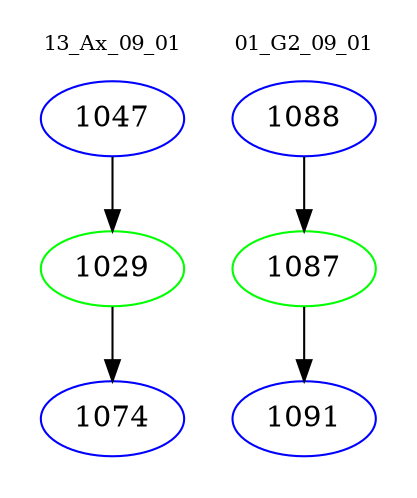 digraph{
subgraph cluster_0 {
color = white
label = "13_Ax_09_01";
fontsize=10;
T0_1047 [label="1047", color="blue"]
T0_1047 -> T0_1029 [color="black"]
T0_1029 [label="1029", color="green"]
T0_1029 -> T0_1074 [color="black"]
T0_1074 [label="1074", color="blue"]
}
subgraph cluster_1 {
color = white
label = "01_G2_09_01";
fontsize=10;
T1_1088 [label="1088", color="blue"]
T1_1088 -> T1_1087 [color="black"]
T1_1087 [label="1087", color="green"]
T1_1087 -> T1_1091 [color="black"]
T1_1091 [label="1091", color="blue"]
}
}
